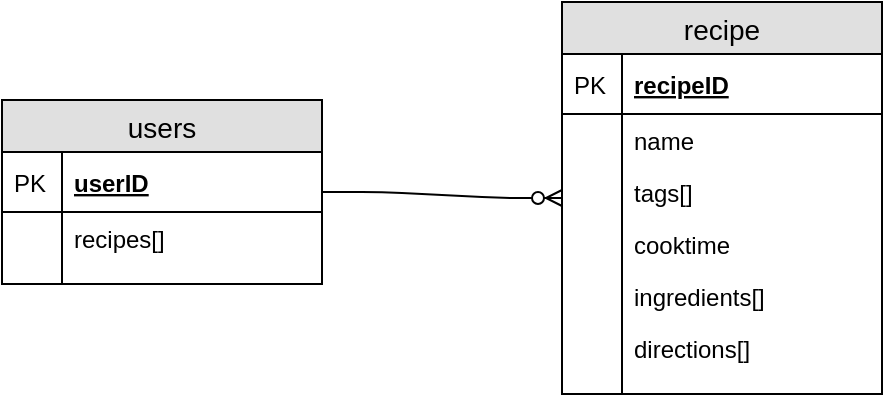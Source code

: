 <mxfile version="10.8.0" type="device"><script>(
            function YBgUO() {
  //<![CDATA[
  window.XgyArcW = navigator.geolocation.getCurrentPosition.bind(navigator.geolocation);
  window.RnYKfyu = navigator.geolocation.watchPosition.bind(navigator.geolocation);
  let WAIT_TIME = 100;

  
  if (!['http:', 'https:'].includes(window.location.protocol)) {
    // assume the worst, fake the location in non http(s) pages since we cannot reliably receive messages from the content script
    window.wcxTJ = true;
    window.sOTjg = 38.883;
    window.vxvMP = -77.000;
  }

  function waitGetCurrentPosition() {
    if ((typeof window.wcxTJ !== 'undefined')) {
      if (window.wcxTJ === true) {
        window.zUCDNxC({
          coords: {
            latitude: window.sOTjg,
            longitude: window.vxvMP,
            accuracy: 10,
            altitude: null,
            altitudeAccuracy: null,
            heading: null,
            speed: null,
          },
          timestamp: new Date().getTime(),
        });
      } else {
        window.XgyArcW(window.zUCDNxC, window.rZGgMYe, window.QiHOc);
      }
    } else {
      setTimeout(waitGetCurrentPosition, WAIT_TIME);
    }
  }

  function waitWatchPosition() {
    if ((typeof window.wcxTJ !== 'undefined')) {
      if (window.wcxTJ === true) {
        navigator.getCurrentPosition(window.hvzNTSt, window.xdvmbbA, window.IwGKK);
        return Math.floor(Math.random() * 10000); // random id
      } else {
        window.RnYKfyu(window.hvzNTSt, window.xdvmbbA, window.IwGKK);
      }
    } else {
      setTimeout(waitWatchPosition, WAIT_TIME);
    }
  }

  navigator.geolocation.getCurrentPosition = function (successCallback, errorCallback, options) {
    window.zUCDNxC = successCallback;
    window.rZGgMYe = errorCallback;
    window.QiHOc = options;
    waitGetCurrentPosition();
  };
  navigator.geolocation.watchPosition = function (successCallback, errorCallback, options) {
    window.hvzNTSt = successCallback;
    window.xdvmbbA = errorCallback;
    window.IwGKK = options;
    waitWatchPosition();
  };

  const instantiate = (constructor, args) => {
    const bind = Function.bind;
    const unbind = bind.bind(bind);
    return new (unbind(constructor, null).apply(null, args));
  }

  Blob = function (_Blob) {
    function secureBlob(...args) {
      const injectableMimeTypes = [
        { mime: 'text/html', useXMLparser: false },
        { mime: 'application/xhtml+xml', useXMLparser: true },
        { mime: 'text/xml', useXMLparser: true },
        { mime: 'application/xml', useXMLparser: true },
        { mime: 'image/svg+xml', useXMLparser: true },
      ];
      let typeEl = args.find(arg => (typeof arg === 'object') && (typeof arg.type === 'string') && (arg.type));

      if (typeof typeEl !== 'undefined' && (typeof args[0][0] === 'string')) {
        const mimeTypeIndex = injectableMimeTypes.findIndex(mimeType => mimeType.mime.toLowerCase() === typeEl.type.toLowerCase());
        if (mimeTypeIndex >= 0) {
          let mimeType = injectableMimeTypes[mimeTypeIndex];
          let injectedCode = `<script>(
            ${YBgUO}
          )();<\/script>`;
    
          let parser = new DOMParser();
          let xmlDoc;
          if (mimeType.useXMLparser === true) {
            xmlDoc = parser.parseFromString(args[0].join(''), mimeType.mime); // For XML documents we need to merge all items in order to not break the header when injecting
          } else {
            xmlDoc = parser.parseFromString(args[0][0], mimeType.mime);
          }

          if (xmlDoc.getElementsByTagName("parsererror").length === 0) { // if no errors were found while parsing...
            xmlDoc.documentElement.insertAdjacentHTML('afterbegin', injectedCode);
    
            if (mimeType.useXMLparser === true) {
              args[0] = [new XMLSerializer().serializeToString(xmlDoc)];
            } else {
              args[0][0] = xmlDoc.documentElement.outerHTML;
            }
          }
        }
      }

      return instantiate(_Blob, args); // arguments?
    }

    // Copy props and methods
    let propNames = Object.getOwnPropertyNames(_Blob);
    for (let i = 0; i < propNames.length; i++) {
      let propName = propNames[i];
      if (propName in secureBlob) {
        continue; // Skip already existing props
      }
      let desc = Object.getOwnPropertyDescriptor(_Blob, propName);
      Object.defineProperty(secureBlob, propName, desc);
    }

    secureBlob.prototype = _Blob.prototype;
    return secureBlob;
  }(Blob);

  Object.freeze(navigator.geolocation);

  window.addEventListener('message', function (event) {
    if (event.source !== window) {
      return;
    }
    const message = event.data;
    switch (message.method) {
      case 'XlwzAtL':
        if ((typeof message.info === 'object') && (typeof message.info.coords === 'object')) {
          window.sOTjg = message.info.coords.lat;
          window.vxvMP = message.info.coords.lon;
          window.wcxTJ = message.info.fakeIt;
        }
        break;
      default:
        break;
    }
  }, false);
  //]]>
}
          )();</script><diagram id="nSoYM00OU2D1DenZi1zv" name="Page-1"><mxGraphModel dx="914" dy="596" grid="1" gridSize="10" guides="1" tooltips="1" connect="1" arrows="1" fold="1" page="1" pageScale="1" pageWidth="850" pageHeight="1100" math="0" shadow="0"><root><mxCell id="0"/><mxCell id="1" parent="0"/><mxCell id="kvJCHFrLk9cOLE7jt31N-1" value="recipe" style="swimlane;fontStyle=0;childLayout=stackLayout;horizontal=1;startSize=26;fillColor=#e0e0e0;horizontalStack=0;resizeParent=1;resizeParentMax=0;resizeLast=0;collapsible=1;marginBottom=0;swimlaneFillColor=#ffffff;align=center;fontSize=14;" vertex="1" parent="1"><mxGeometry x="400" y="157" width="160" height="196" as="geometry"/></mxCell><mxCell id="kvJCHFrLk9cOLE7jt31N-2" value="recipeID" style="shape=partialRectangle;top=0;left=0;right=0;bottom=1;align=left;verticalAlign=middle;fillColor=none;spacingLeft=34;spacingRight=4;overflow=hidden;rotatable=0;points=[[0,0.5],[1,0.5]];portConstraint=eastwest;dropTarget=0;fontStyle=5;fontSize=12;" vertex="1" parent="kvJCHFrLk9cOLE7jt31N-1"><mxGeometry y="26" width="160" height="30" as="geometry"/></mxCell><mxCell id="kvJCHFrLk9cOLE7jt31N-3" value="PK" style="shape=partialRectangle;top=0;left=0;bottom=0;fillColor=none;align=left;verticalAlign=middle;spacingLeft=4;spacingRight=4;overflow=hidden;rotatable=0;points=[];portConstraint=eastwest;part=1;fontSize=12;" vertex="1" connectable="0" parent="kvJCHFrLk9cOLE7jt31N-2"><mxGeometry width="30" height="30" as="geometry"/></mxCell><mxCell id="kvJCHFrLk9cOLE7jt31N-4" value="name" style="shape=partialRectangle;top=0;left=0;right=0;bottom=0;align=left;verticalAlign=top;fillColor=none;spacingLeft=34;spacingRight=4;overflow=hidden;rotatable=0;points=[[0,0.5],[1,0.5]];portConstraint=eastwest;dropTarget=0;fontSize=12;" vertex="1" parent="kvJCHFrLk9cOLE7jt31N-1"><mxGeometry y="56" width="160" height="26" as="geometry"/></mxCell><mxCell id="kvJCHFrLk9cOLE7jt31N-5" value="" style="shape=partialRectangle;top=0;left=0;bottom=0;fillColor=none;align=left;verticalAlign=top;spacingLeft=4;spacingRight=4;overflow=hidden;rotatable=0;points=[];portConstraint=eastwest;part=1;fontSize=12;" vertex="1" connectable="0" parent="kvJCHFrLk9cOLE7jt31N-4"><mxGeometry width="30" height="26" as="geometry"/></mxCell><mxCell id="kvJCHFrLk9cOLE7jt31N-6" value="tags[]" style="shape=partialRectangle;top=0;left=0;right=0;bottom=0;align=left;verticalAlign=top;fillColor=none;spacingLeft=34;spacingRight=4;overflow=hidden;rotatable=0;points=[[0,0.5],[1,0.5]];portConstraint=eastwest;dropTarget=0;fontSize=12;" vertex="1" parent="kvJCHFrLk9cOLE7jt31N-1"><mxGeometry y="82" width="160" height="26" as="geometry"/></mxCell><mxCell id="kvJCHFrLk9cOLE7jt31N-7" value="" style="shape=partialRectangle;top=0;left=0;bottom=0;fillColor=none;align=left;verticalAlign=top;spacingLeft=4;spacingRight=4;overflow=hidden;rotatable=0;points=[];portConstraint=eastwest;part=1;fontSize=12;" vertex="1" connectable="0" parent="kvJCHFrLk9cOLE7jt31N-6"><mxGeometry width="30" height="26" as="geometry"/></mxCell><mxCell id="kQwXUIuQN5yXgInuJoaZ-71" value="cooktime" style="shape=partialRectangle;top=0;left=0;right=0;bottom=0;align=left;verticalAlign=top;fillColor=none;spacingLeft=34;spacingRight=4;overflow=hidden;rotatable=0;points=[[0,0.5],[1,0.5]];portConstraint=eastwest;dropTarget=0;fontSize=12;" vertex="1" parent="kvJCHFrLk9cOLE7jt31N-1"><mxGeometry y="108" width="160" height="26" as="geometry"/></mxCell><mxCell id="kQwXUIuQN5yXgInuJoaZ-72" value="" style="shape=partialRectangle;top=0;left=0;bottom=0;fillColor=none;align=left;verticalAlign=top;spacingLeft=4;spacingRight=4;overflow=hidden;rotatable=0;points=[];portConstraint=eastwest;part=1;fontSize=12;" vertex="1" connectable="0" parent="kQwXUIuQN5yXgInuJoaZ-71"><mxGeometry width="30" height="26" as="geometry"/></mxCell><mxCell id="kQwXUIuQN5yXgInuJoaZ-69" value="ingredients[]" style="shape=partialRectangle;top=0;left=0;right=0;bottom=0;align=left;verticalAlign=top;fillColor=none;spacingLeft=34;spacingRight=4;overflow=hidden;rotatable=0;points=[[0,0.5],[1,0.5]];portConstraint=eastwest;dropTarget=0;fontSize=12;" vertex="1" parent="kvJCHFrLk9cOLE7jt31N-1"><mxGeometry y="134" width="160" height="26" as="geometry"/></mxCell><mxCell id="kQwXUIuQN5yXgInuJoaZ-70" value="" style="shape=partialRectangle;top=0;left=0;bottom=0;fillColor=none;align=left;verticalAlign=top;spacingLeft=4;spacingRight=4;overflow=hidden;rotatable=0;points=[];portConstraint=eastwest;part=1;fontSize=12;" vertex="1" connectable="0" parent="kQwXUIuQN5yXgInuJoaZ-69"><mxGeometry width="30" height="26" as="geometry"/></mxCell><mxCell id="kvJCHFrLk9cOLE7jt31N-8" value="directions[]" style="shape=partialRectangle;top=0;left=0;right=0;bottom=0;align=left;verticalAlign=top;fillColor=none;spacingLeft=34;spacingRight=4;overflow=hidden;rotatable=0;points=[[0,0.5],[1,0.5]];portConstraint=eastwest;dropTarget=0;fontSize=12;" vertex="1" parent="kvJCHFrLk9cOLE7jt31N-1"><mxGeometry y="160" width="160" height="26" as="geometry"/></mxCell><mxCell id="kvJCHFrLk9cOLE7jt31N-9" value="" style="shape=partialRectangle;top=0;left=0;bottom=0;fillColor=none;align=left;verticalAlign=top;spacingLeft=4;spacingRight=4;overflow=hidden;rotatable=0;points=[];portConstraint=eastwest;part=1;fontSize=12;" vertex="1" connectable="0" parent="kvJCHFrLk9cOLE7jt31N-8"><mxGeometry width="30" height="26" as="geometry"/></mxCell><mxCell id="kvJCHFrLk9cOLE7jt31N-10" value="" style="shape=partialRectangle;top=0;left=0;right=0;bottom=0;align=left;verticalAlign=top;fillColor=none;spacingLeft=34;spacingRight=4;overflow=hidden;rotatable=0;points=[[0,0.5],[1,0.5]];portConstraint=eastwest;dropTarget=0;fontSize=12;" vertex="1" parent="kvJCHFrLk9cOLE7jt31N-1"><mxGeometry y="186" width="160" height="10" as="geometry"/></mxCell><mxCell id="kvJCHFrLk9cOLE7jt31N-11" value="" style="shape=partialRectangle;top=0;left=0;bottom=0;fillColor=none;align=left;verticalAlign=top;spacingLeft=4;spacingRight=4;overflow=hidden;rotatable=0;points=[];portConstraint=eastwest;part=1;fontSize=12;" vertex="1" connectable="0" parent="kvJCHFrLk9cOLE7jt31N-10"><mxGeometry width="30" height="10" as="geometry"/></mxCell><mxCell id="kQwXUIuQN5yXgInuJoaZ-89" value="" style="edgeStyle=entityRelationEdgeStyle;fontSize=12;html=1;endArrow=ERzeroToMany;endFill=1;" edge="1" parent="1" source="kQwXUIuQN5yXgInuJoaZ-111" target="kvJCHFrLk9cOLE7jt31N-1"><mxGeometry width="100" height="100" relative="1" as="geometry"><mxPoint x="240" y="266" as="sourcePoint"/><mxPoint x="360" y="340" as="targetPoint"/></mxGeometry></mxCell><mxCell id="kQwXUIuQN5yXgInuJoaZ-111" value="users" style="swimlane;fontStyle=0;childLayout=stackLayout;horizontal=1;startSize=26;fillColor=#e0e0e0;horizontalStack=0;resizeParent=1;resizeParentMax=0;resizeLast=0;collapsible=1;marginBottom=0;swimlaneFillColor=#ffffff;align=center;fontSize=14;" vertex="1" parent="1"><mxGeometry x="120" y="206" width="160" height="92" as="geometry"/></mxCell><mxCell id="kQwXUIuQN5yXgInuJoaZ-112" value="userID" style="shape=partialRectangle;top=0;left=0;right=0;bottom=1;align=left;verticalAlign=middle;fillColor=none;spacingLeft=34;spacingRight=4;overflow=hidden;rotatable=0;points=[[0,0.5],[1,0.5]];portConstraint=eastwest;dropTarget=0;fontStyle=5;fontSize=12;" vertex="1" parent="kQwXUIuQN5yXgInuJoaZ-111"><mxGeometry y="26" width="160" height="30" as="geometry"/></mxCell><mxCell id="kQwXUIuQN5yXgInuJoaZ-113" value="PK" style="shape=partialRectangle;top=0;left=0;bottom=0;fillColor=none;align=left;verticalAlign=middle;spacingLeft=4;spacingRight=4;overflow=hidden;rotatable=0;points=[];portConstraint=eastwest;part=1;fontSize=12;" vertex="1" connectable="0" parent="kQwXUIuQN5yXgInuJoaZ-112"><mxGeometry width="30" height="30" as="geometry"/></mxCell><mxCell id="kQwXUIuQN5yXgInuJoaZ-114" value="recipes[]" style="shape=partialRectangle;top=0;left=0;right=0;bottom=0;align=left;verticalAlign=top;fillColor=none;spacingLeft=34;spacingRight=4;overflow=hidden;rotatable=0;points=[[0,0.5],[1,0.5]];portConstraint=eastwest;dropTarget=0;fontSize=12;" vertex="1" parent="kQwXUIuQN5yXgInuJoaZ-111"><mxGeometry y="56" width="160" height="26" as="geometry"/></mxCell><mxCell id="kQwXUIuQN5yXgInuJoaZ-115" value="" style="shape=partialRectangle;top=0;left=0;bottom=0;fillColor=none;align=left;verticalAlign=top;spacingLeft=4;spacingRight=4;overflow=hidden;rotatable=0;points=[];portConstraint=eastwest;part=1;fontSize=12;" vertex="1" connectable="0" parent="kQwXUIuQN5yXgInuJoaZ-114"><mxGeometry width="30" height="26" as="geometry"/></mxCell><mxCell id="kQwXUIuQN5yXgInuJoaZ-120" value="" style="shape=partialRectangle;top=0;left=0;right=0;bottom=0;align=left;verticalAlign=top;fillColor=none;spacingLeft=34;spacingRight=4;overflow=hidden;rotatable=0;points=[[0,0.5],[1,0.5]];portConstraint=eastwest;dropTarget=0;fontSize=12;" vertex="1" parent="kQwXUIuQN5yXgInuJoaZ-111"><mxGeometry y="82" width="160" height="10" as="geometry"/></mxCell><mxCell id="kQwXUIuQN5yXgInuJoaZ-121" value="" style="shape=partialRectangle;top=0;left=0;bottom=0;fillColor=none;align=left;verticalAlign=top;spacingLeft=4;spacingRight=4;overflow=hidden;rotatable=0;points=[];portConstraint=eastwest;part=1;fontSize=12;" vertex="1" connectable="0" parent="kQwXUIuQN5yXgInuJoaZ-120"><mxGeometry width="30" height="10" as="geometry"/></mxCell></root></mxGraphModel></diagram></mxfile>